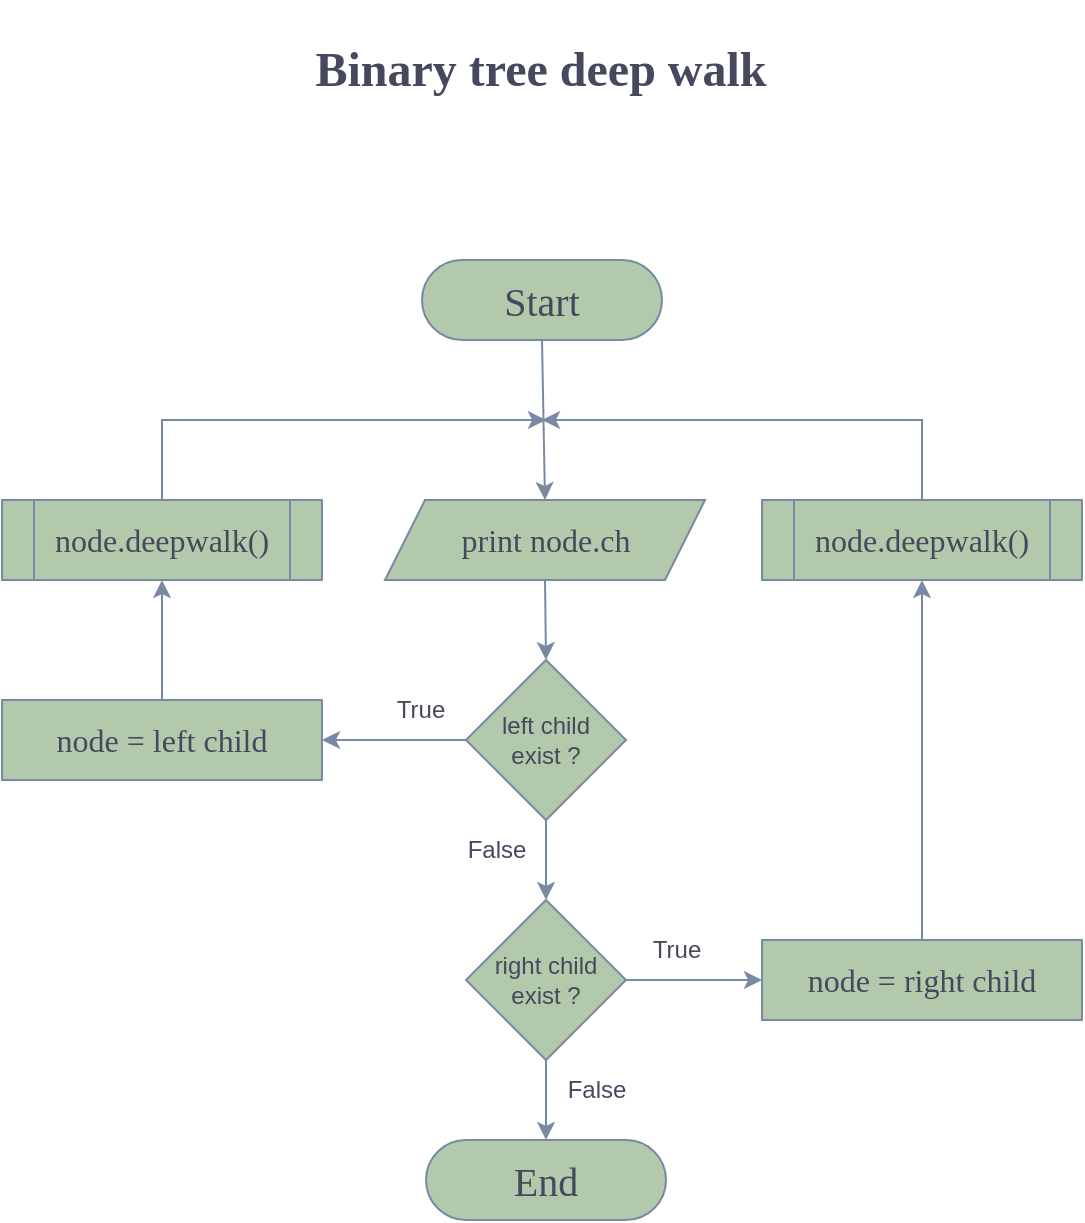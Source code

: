<mxfile version="24.0.4" type="device">
  <diagram id="23iRSUPoRavnBvh4doch" name="Page-1">
    <mxGraphModel dx="1195" dy="697" grid="1" gridSize="10" guides="1" tooltips="1" connect="1" arrows="1" fold="1" page="1" pageScale="1" pageWidth="827" pageHeight="1169" math="0" shadow="0">
      <root>
        <mxCell id="0" />
        <mxCell id="1" parent="0" />
        <mxCell id="SRyxngIl7tBlxHs5BokF-2" value="Start" style="rounded=1;whiteSpace=wrap;html=1;perimeterSpacing=0;perimeter=rectanglePerimeter;direction=east;arcSize=50;fillColor=#B2C9AB;strokeColor=#788AA3;fontColor=#46495D;fontSize=20;fontFamily=Comic Sans MS;labelBackgroundColor=none;" parent="1" vertex="1">
          <mxGeometry x="352" y="160" width="120" height="40" as="geometry" />
        </mxCell>
        <mxCell id="SRyxngIl7tBlxHs5BokF-4" value="node.deepwalk()" style="shape=process;whiteSpace=wrap;html=1;backgroundOutline=1;strokeColor=#788AA3;fontColor=#46495D;fillColor=#B2C9AB;fontSize=16;fontFamily=Comic Sans MS;" parent="1" vertex="1">
          <mxGeometry x="142" y="280" width="160" height="40" as="geometry" />
        </mxCell>
        <mxCell id="SRyxngIl7tBlxHs5BokF-6" value="" style="endArrow=classic;html=1;rounded=0;strokeColor=#788AA3;fontColor=#46495D;fillColor=#B2C9AB;exitX=0.5;exitY=1;exitDx=0;exitDy=0;entryX=0.5;entryY=0;entryDx=0;entryDy=0;" parent="1" source="SRyxngIl7tBlxHs5BokF-2" target="SRyxngIl7tBlxHs5BokF-8" edge="1">
          <mxGeometry width="50" height="50" relative="1" as="geometry">
            <mxPoint x="398" y="220" as="sourcePoint" />
            <mxPoint x="411.667" y="240" as="targetPoint" />
          </mxGeometry>
        </mxCell>
        <mxCell id="SRyxngIl7tBlxHs5BokF-8" value="print node.ch" style="shape=parallelogram;perimeter=parallelogramPerimeter;whiteSpace=wrap;html=1;fixedSize=1;strokeColor=#788AA3;fontColor=#46495D;fillColor=#B2C9AB;fontSize=16;fontFamily=Comic Sans MS;" parent="1" vertex="1">
          <mxGeometry x="333.5" y="280" width="160" height="40" as="geometry" />
        </mxCell>
        <mxCell id="SRyxngIl7tBlxHs5BokF-11" value="&lt;div&gt;left child&lt;/div&gt;&lt;div&gt;exist ?&lt;/div&gt;" style="rhombus;whiteSpace=wrap;html=1;strokeColor=#788AA3;fontColor=#46495D;fillColor=#B2C9AB;" parent="1" vertex="1">
          <mxGeometry x="374" y="360" width="80" height="80" as="geometry" />
        </mxCell>
        <mxCell id="SRyxngIl7tBlxHs5BokF-13" value="True" style="text;html=1;align=center;verticalAlign=middle;resizable=0;points=[];autosize=1;strokeColor=none;fillColor=none;fontColor=#46495D;" parent="1" vertex="1">
          <mxGeometry x="326" y="370" width="50" height="30" as="geometry" />
        </mxCell>
        <mxCell id="SRyxngIl7tBlxHs5BokF-14" value="" style="endArrow=classic;html=1;rounded=0;strokeColor=#788AA3;fontColor=#46495D;fillColor=#B2C9AB;exitX=0.5;exitY=1;exitDx=0;exitDy=0;entryX=0.5;entryY=0;entryDx=0;entryDy=0;" parent="1" source="SRyxngIl7tBlxHs5BokF-11" target="SRyxngIl7tBlxHs5BokF-15" edge="1">
          <mxGeometry width="50" height="50" relative="1" as="geometry">
            <mxPoint x="310" y="400" as="sourcePoint" />
            <mxPoint x="510" y="480" as="targetPoint" />
          </mxGeometry>
        </mxCell>
        <mxCell id="SRyxngIl7tBlxHs5BokF-15" value="&lt;div&gt;right child&lt;/div&gt;&lt;div&gt;exist ?&lt;/div&gt;" style="rhombus;whiteSpace=wrap;html=1;strokeColor=#788AA3;fontColor=#46495D;fillColor=#B2C9AB;" parent="1" vertex="1">
          <mxGeometry x="374" y="480" width="80" height="80" as="geometry" />
        </mxCell>
        <mxCell id="SRyxngIl7tBlxHs5BokF-16" value="False" style="text;html=1;align=center;verticalAlign=middle;resizable=0;points=[];autosize=1;strokeColor=none;fillColor=none;fontColor=#46495D;" parent="1" vertex="1">
          <mxGeometry x="364" y="440" width="50" height="30" as="geometry" />
        </mxCell>
        <mxCell id="SRyxngIl7tBlxHs5BokF-18" value="True" style="text;html=1;align=center;verticalAlign=middle;resizable=0;points=[];autosize=1;strokeColor=none;fillColor=none;fontColor=#46495D;" parent="1" vertex="1">
          <mxGeometry x="454" y="490" width="50" height="30" as="geometry" />
        </mxCell>
        <mxCell id="SRyxngIl7tBlxHs5BokF-19" value="" style="endArrow=classic;html=1;rounded=0;strokeColor=#788AA3;fontColor=#46495D;fillColor=#B2C9AB;exitX=0.5;exitY=1;exitDx=0;exitDy=0;entryX=0.5;entryY=0;entryDx=0;entryDy=0;" parent="1" source="SRyxngIl7tBlxHs5BokF-8" target="SRyxngIl7tBlxHs5BokF-11" edge="1">
          <mxGeometry width="50" height="50" relative="1" as="geometry">
            <mxPoint x="260" y="500" as="sourcePoint" />
            <mxPoint x="310" y="450" as="targetPoint" />
          </mxGeometry>
        </mxCell>
        <mxCell id="SRyxngIl7tBlxHs5BokF-20" value="" style="endArrow=classic;html=1;rounded=0;strokeColor=#788AA3;fontColor=#46495D;fillColor=#B2C9AB;exitX=0.5;exitY=1;exitDx=0;exitDy=0;" parent="1" source="SRyxngIl7tBlxHs5BokF-15" target="SRyxngIl7tBlxHs5BokF-21" edge="1">
          <mxGeometry width="50" height="50" relative="1" as="geometry">
            <mxPoint x="290" y="540" as="sourcePoint" />
            <mxPoint x="414" y="600" as="targetPoint" />
          </mxGeometry>
        </mxCell>
        <mxCell id="SRyxngIl7tBlxHs5BokF-21" value="End" style="rounded=1;whiteSpace=wrap;html=1;strokeColor=#788AA3;fontColor=#46495D;fillColor=#B2C9AB;arcSize=50;fontSize=20;fontFamily=Comic Sans MS;" parent="1" vertex="1">
          <mxGeometry x="354" y="600" width="120" height="40" as="geometry" />
        </mxCell>
        <mxCell id="SRyxngIl7tBlxHs5BokF-22" value="&lt;h1&gt;&lt;font style=&quot;font-size: 24px;&quot;&gt;Binary tree deep walk&amp;nbsp;&lt;/font&gt;&lt;/h1&gt;" style="text;html=1;align=center;verticalAlign=middle;resizable=0;points=[];autosize=1;strokeColor=none;fillColor=none;fontColor=#46495D;fontFamily=Verdana;" parent="1" vertex="1">
          <mxGeometry x="249" y="30" width="330" height="70" as="geometry" />
        </mxCell>
        <mxCell id="SRyxngIl7tBlxHs5BokF-23" value="False" style="text;html=1;align=center;verticalAlign=middle;resizable=0;points=[];autosize=1;strokeColor=none;fillColor=none;fontColor=#46495D;" parent="1" vertex="1">
          <mxGeometry x="414" y="560" width="50" height="30" as="geometry" />
        </mxCell>
        <mxCell id="SRyxngIl7tBlxHs5BokF-24" value="&lt;font style=&quot;font-size: 16px;&quot;&gt;node = left child&lt;/font&gt;" style="rounded=0;whiteSpace=wrap;html=1;strokeColor=#788AA3;fontColor=#46495D;fillColor=#B2C9AB;fontSize=16;fontFamily=Comic Sans MS;" parent="1" vertex="1">
          <mxGeometry x="142" y="380" width="160" height="40" as="geometry" />
        </mxCell>
        <mxCell id="SRyxngIl7tBlxHs5BokF-25" value="&lt;font style=&quot;font-size: 16px;&quot;&gt;node = right child&lt;/font&gt;" style="rounded=0;whiteSpace=wrap;html=1;strokeColor=#788AA3;fontColor=#46495D;fillColor=#B2C9AB;fontSize=16;fontFamily=Comic Sans MS;" parent="1" vertex="1">
          <mxGeometry x="522" y="500" width="160" height="40" as="geometry" />
        </mxCell>
        <mxCell id="SRyxngIl7tBlxHs5BokF-26" value="" style="endArrow=classic;html=1;rounded=0;strokeColor=#788AA3;fontColor=#46495D;fillColor=#B2C9AB;exitX=1;exitY=0.5;exitDx=0;exitDy=0;entryX=0;entryY=0.5;entryDx=0;entryDy=0;" parent="1" source="SRyxngIl7tBlxHs5BokF-15" target="SRyxngIl7tBlxHs5BokF-25" edge="1">
          <mxGeometry width="50" height="50" relative="1" as="geometry">
            <mxPoint x="186" y="470" as="sourcePoint" />
            <mxPoint x="466" y="530" as="targetPoint" />
          </mxGeometry>
        </mxCell>
        <mxCell id="SRyxngIl7tBlxHs5BokF-27" value="" style="endArrow=classic;html=1;rounded=0;strokeColor=#788AA3;fontColor=#46495D;fillColor=#B2C9AB;exitX=0;exitY=0.5;exitDx=0;exitDy=0;entryX=1;entryY=0.5;entryDx=0;entryDy=0;" parent="1" source="SRyxngIl7tBlxHs5BokF-11" target="SRyxngIl7tBlxHs5BokF-24" edge="1">
          <mxGeometry width="50" height="50" relative="1" as="geometry">
            <mxPoint x="306" y="450" as="sourcePoint" />
            <mxPoint x="356" y="400" as="targetPoint" />
          </mxGeometry>
        </mxCell>
        <mxCell id="uAH1_69QyT9cGK6XRmTa-2" value="node.deepwalk()" style="shape=process;whiteSpace=wrap;html=1;backgroundOutline=1;strokeColor=#788AA3;fontColor=#46495D;fillColor=#B2C9AB;fontSize=16;fontFamily=Comic Sans MS;" vertex="1" parent="1">
          <mxGeometry x="522" y="280" width="160" height="40" as="geometry" />
        </mxCell>
        <mxCell id="uAH1_69QyT9cGK6XRmTa-3" value="" style="endArrow=classic;html=1;rounded=0;strokeColor=#788AA3;fontColor=#46495D;fillColor=#B2C9AB;exitX=0.5;exitY=0;exitDx=0;exitDy=0;" edge="1" parent="1" source="SRyxngIl7tBlxHs5BokF-4">
          <mxGeometry width="50" height="50" relative="1" as="geometry">
            <mxPoint x="242" y="240" as="sourcePoint" />
            <mxPoint x="414" y="240" as="targetPoint" />
            <Array as="points">
              <mxPoint x="222" y="240" />
            </Array>
          </mxGeometry>
        </mxCell>
        <mxCell id="uAH1_69QyT9cGK6XRmTa-4" value="" style="endArrow=classic;html=1;rounded=0;strokeColor=#788AA3;fontColor=#46495D;fillColor=#B2C9AB;exitX=0.5;exitY=0;exitDx=0;exitDy=0;" edge="1" parent="1" source="uAH1_69QyT9cGK6XRmTa-2">
          <mxGeometry width="50" height="50" relative="1" as="geometry">
            <mxPoint x="596.0" y="270.0" as="sourcePoint" />
            <mxPoint x="412" y="240" as="targetPoint" />
            <Array as="points">
              <mxPoint x="602" y="240" />
            </Array>
          </mxGeometry>
        </mxCell>
        <mxCell id="uAH1_69QyT9cGK6XRmTa-5" value="" style="endArrow=classic;html=1;rounded=0;strokeColor=#788AA3;fontColor=#46495D;fillColor=#B2C9AB;exitX=0.5;exitY=0;exitDx=0;exitDy=0;entryX=0.5;entryY=1;entryDx=0;entryDy=0;" edge="1" parent="1" source="SRyxngIl7tBlxHs5BokF-24" target="SRyxngIl7tBlxHs5BokF-4">
          <mxGeometry width="50" height="50" relative="1" as="geometry">
            <mxPoint x="332" y="450" as="sourcePoint" />
            <mxPoint x="382" y="400" as="targetPoint" />
          </mxGeometry>
        </mxCell>
        <mxCell id="uAH1_69QyT9cGK6XRmTa-6" value="" style="endArrow=classic;html=1;rounded=0;strokeColor=#788AA3;fontColor=#46495D;fillColor=#B2C9AB;exitX=0.5;exitY=0;exitDx=0;exitDy=0;entryX=0.5;entryY=1;entryDx=0;entryDy=0;" edge="1" parent="1" source="SRyxngIl7tBlxHs5BokF-25" target="uAH1_69QyT9cGK6XRmTa-2">
          <mxGeometry width="50" height="50" relative="1" as="geometry">
            <mxPoint x="332" y="450" as="sourcePoint" />
            <mxPoint x="382" y="400" as="targetPoint" />
          </mxGeometry>
        </mxCell>
      </root>
    </mxGraphModel>
  </diagram>
</mxfile>
